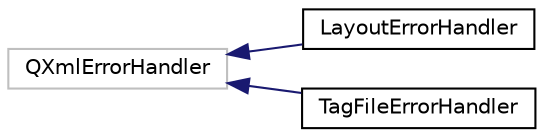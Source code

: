digraph "Graphical Class Hierarchy"
{
 // INTERACTIVE_SVG=YES
 // LATEX_PDF_SIZE
  edge [fontname="Helvetica",fontsize="10",labelfontname="Helvetica",labelfontsize="10"];
  node [fontname="Helvetica",fontsize="10",shape=record];
  rankdir="LR";
  Node345 [label="QXmlErrorHandler",height=0.2,width=0.4,color="grey75", fillcolor="white", style="filled",tooltip=" "];
  Node345 -> Node0 [dir="back",color="midnightblue",fontsize="10",style="solid",fontname="Helvetica"];
  Node0 [label="LayoutErrorHandler",height=0.2,width=0.4,color="black", fillcolor="white", style="filled",URL="$df/d38/class_layout_error_handler.html",tooltip=" "];
  Node345 -> Node347 [dir="back",color="midnightblue",fontsize="10",style="solid",fontname="Helvetica"];
  Node347 [label="TagFileErrorHandler",height=0.2,width=0.4,color="black", fillcolor="white", style="filled",URL="$dc/d99/class_tag_file_error_handler.html",tooltip="Error handler for the XML tag file parser."];
}
